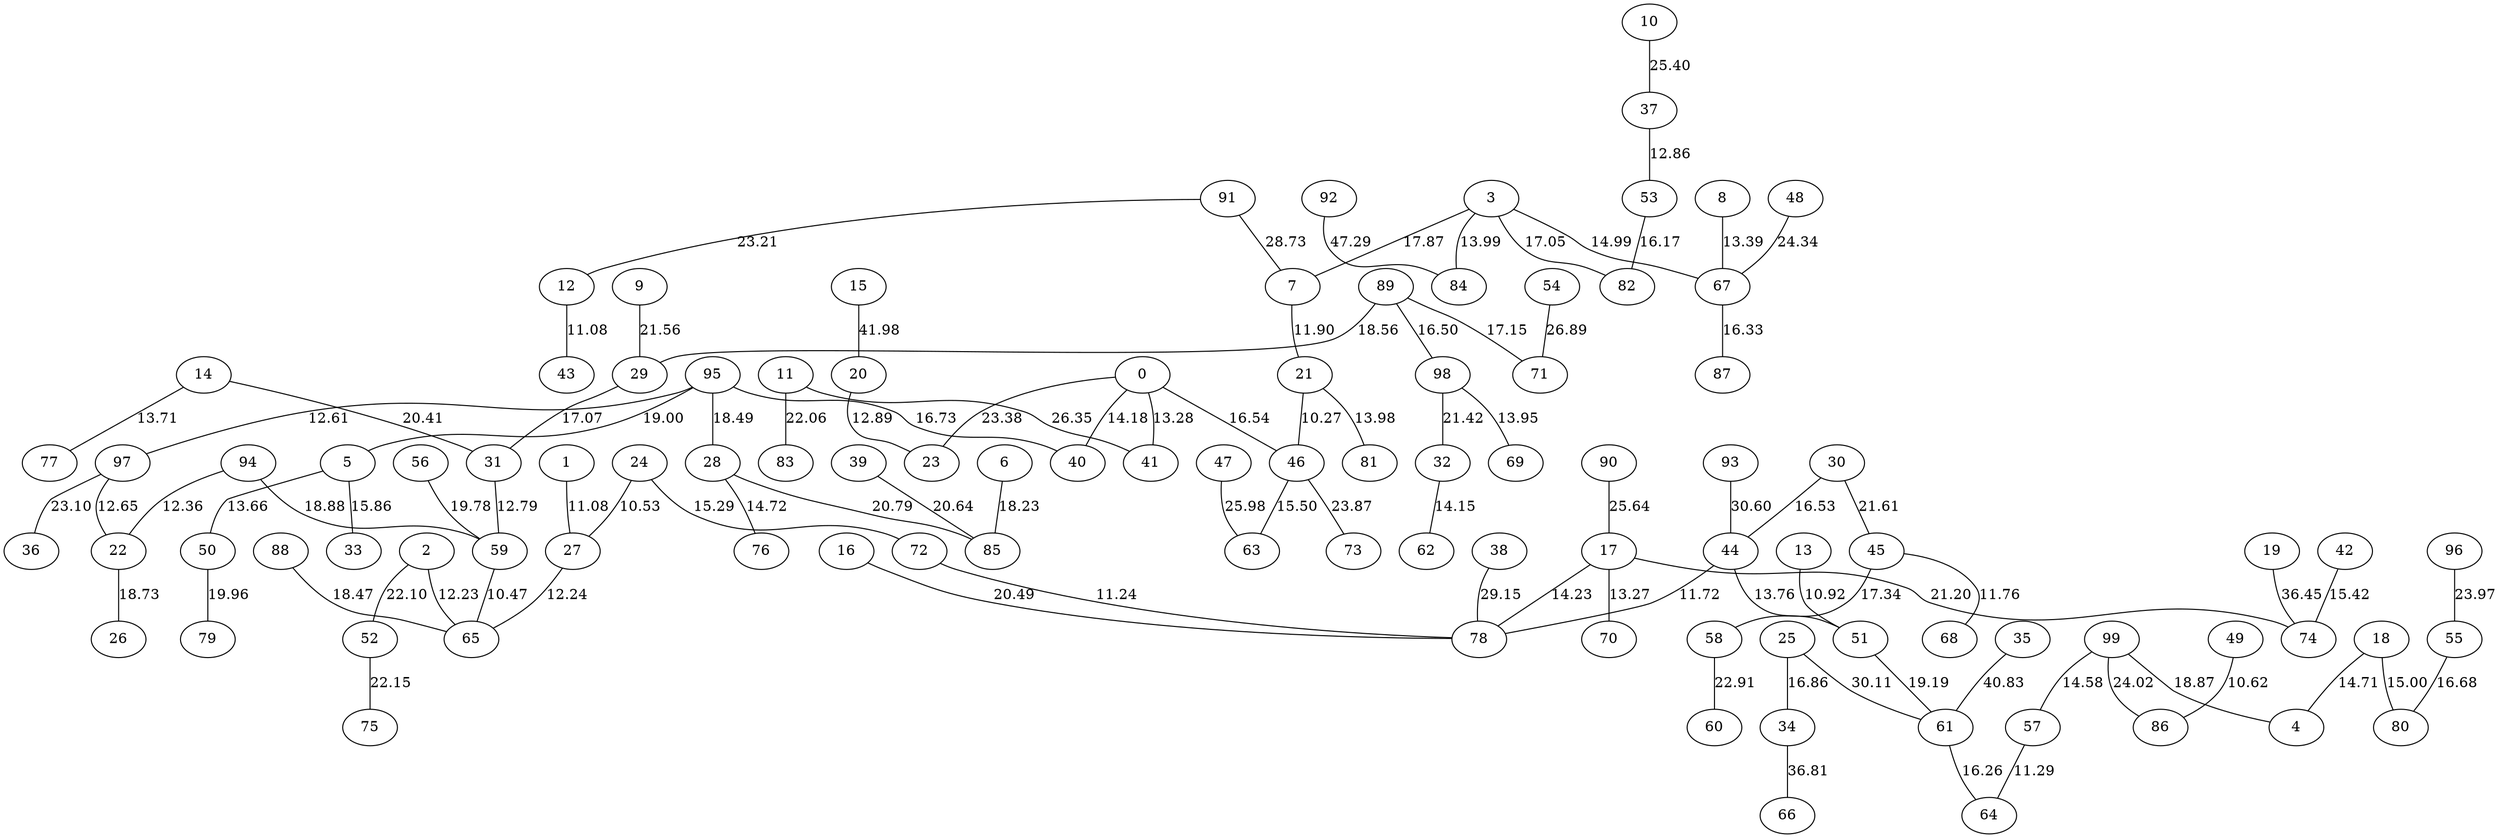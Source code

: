 graph G{
88--65 [label=18.47];
89--29 [label=18.56];
89--98 [label=16.50];
89--71 [label=17.15];
90--17 [label=25.64];
91--7 [label=28.73];
91--12 [label=23.21];
92--84 [label=47.29];
93--44 [label=30.60];
94--59 [label=18.88];
94--22 [label=12.36];
95--97 [label=12.61];
95--5 [label=19.00];
95--28 [label=18.49];
95--40 [label=16.73];
96--55 [label=23.97];
97--22 [label=12.65];
97--36 [label=23.10];
10--37 [label=25.40];
98--32 [label=21.42];
98--69 [label=13.95];
11--41 [label=26.35];
11--83 [label=22.06];
99--57 [label=14.58];
99--4 [label=18.87];
99--86 [label=24.02];
12--43 [label=11.08];
13--51 [label=10.92];
14--31 [label=20.41];
14--77 [label=13.71];
15--20 [label=41.98];
16--78 [label=20.49];
17--78 [label=14.23];
17--70 [label=13.27];
17--74 [label=21.20];
18--4 [label=14.71];
18--80 [label=15.00];
19--74 [label=36.45];
0--40 [label=14.18];
0--23 [label=23.38];
0--41 [label=13.28];
0--46 [label=16.54];
1--27 [label=11.08];
2--65 [label=12.23];
2--52 [label=22.10];
3--7 [label=17.87];
3--67 [label=14.99];
3--82 [label=17.05];
3--84 [label=13.99];
5--33 [label=15.86];
5--50 [label=13.66];
6--85 [label=18.23];
7--21 [label=11.90];
8--67 [label=13.39];
9--29 [label=21.56];
20--23 [label=12.89];
21--46 [label=10.27];
21--81 [label=13.98];
22--26 [label=18.73];
24--27 [label=10.53];
24--72 [label=15.29];
25--61 [label=30.11];
25--34 [label=16.86];
27--65 [label=12.24];
28--76 [label=14.72];
28--85 [label=20.79];
29--31 [label=17.07];
30--44 [label=16.53];
30--45 [label=21.61];
31--59 [label=12.79];
32--62 [label=14.15];
34--66 [label=36.81];
35--61 [label=40.83];
37--53 [label=12.86];
38--78 [label=29.15];
39--85 [label=20.64];
42--74 [label=15.42];
44--78 [label=11.72];
44--51 [label=13.76];
45--58 [label=17.34];
45--68 [label=11.76];
46--63 [label=15.50];
46--73 [label=23.87];
47--63 [label=25.98];
48--67 [label=24.34];
49--86 [label=10.62];
50--79 [label=19.96];
51--61 [label=19.19];
52--75 [label=22.15];
53--82 [label=16.17];
54--71 [label=26.89];
55--80 [label=16.68];
56--59 [label=19.78];
57--64 [label=11.29];
58--60 [label=22.91];
59--65 [label=10.47];
61--64 [label=16.26];
67--87 [label=16.33];
72--78 [label=11.24];
}